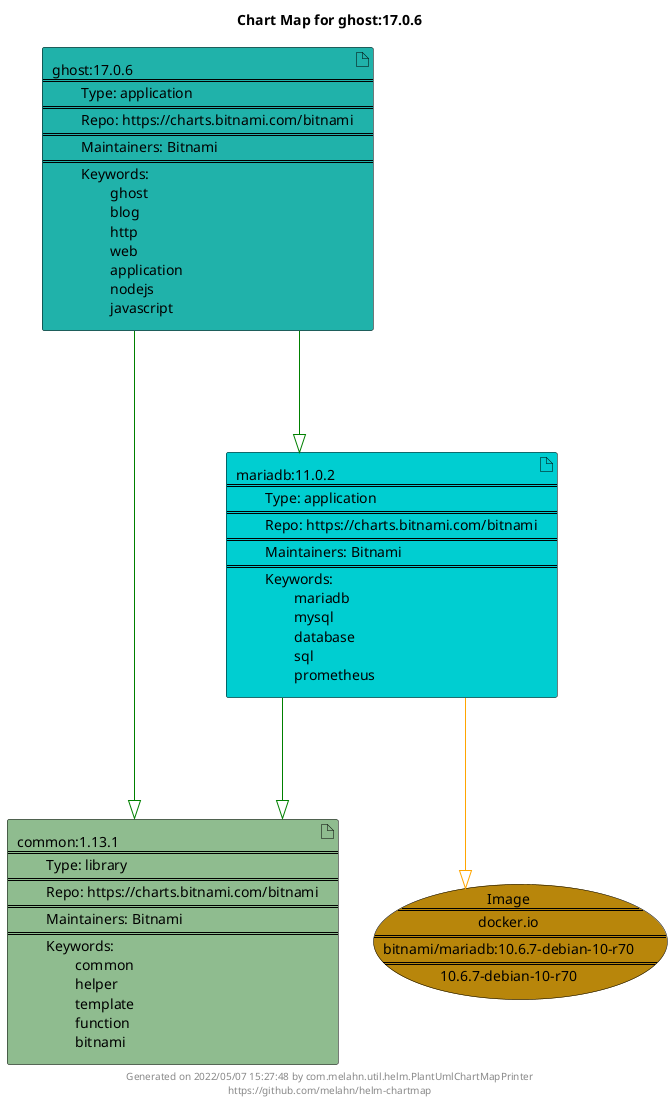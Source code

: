 @startuml
skinparam linetype ortho
skinparam backgroundColor white
skinparam usecaseBorderColor black
skinparam usecaseArrowColor LightSlateGray
skinparam artifactBorderColor black
skinparam artifactArrowColor LightSlateGray

title Chart Map for ghost:17.0.6

'There are 3 referenced Helm Charts
artifact "common:1.13.1\n====\n\tType: library\n====\n\tRepo: https://charts.bitnami.com/bitnami\n====\n\tMaintainers: Bitnami\n====\n\tKeywords: \n\t\tcommon\n\t\thelper\n\t\ttemplate\n\t\tfunction\n\t\tbitnami" as common_1_13_1 #DarkSeaGreen
artifact "mariadb:11.0.2\n====\n\tType: application\n====\n\tRepo: https://charts.bitnami.com/bitnami\n====\n\tMaintainers: Bitnami\n====\n\tKeywords: \n\t\tmariadb\n\t\tmysql\n\t\tdatabase\n\t\tsql\n\t\tprometheus" as mariadb_11_0_2 #DarkTurquoise
artifact "ghost:17.0.6\n====\n\tType: application\n====\n\tRepo: https://charts.bitnami.com/bitnami\n====\n\tMaintainers: Bitnami\n====\n\tKeywords: \n\t\tghost\n\t\tblog\n\t\thttp\n\t\tweb\n\t\tapplication\n\t\tnodejs\n\t\tjavascript" as ghost_17_0_6 #LightSeaGreen

'There is one referenced Docker Image
usecase "Image\n====\ndocker.io\n====\nbitnami/mariadb:10.6.7-debian-10-r70\n====\n10.6.7-debian-10-r70" as docker_io_bitnami_mariadb_10_6_7_debian_10_r70 #DarkGoldenRod

'Chart Dependencies
ghost_17_0_6--[#green]-|>common_1_13_1
ghost_17_0_6--[#green]-|>mariadb_11_0_2
mariadb_11_0_2--[#green]-|>common_1_13_1
mariadb_11_0_2--[#orange]-|>docker_io_bitnami_mariadb_10_6_7_debian_10_r70

center footer Generated on 2022/05/07 15:27:48 by com.melahn.util.helm.PlantUmlChartMapPrinter\nhttps://github.com/melahn/helm-chartmap
@enduml
